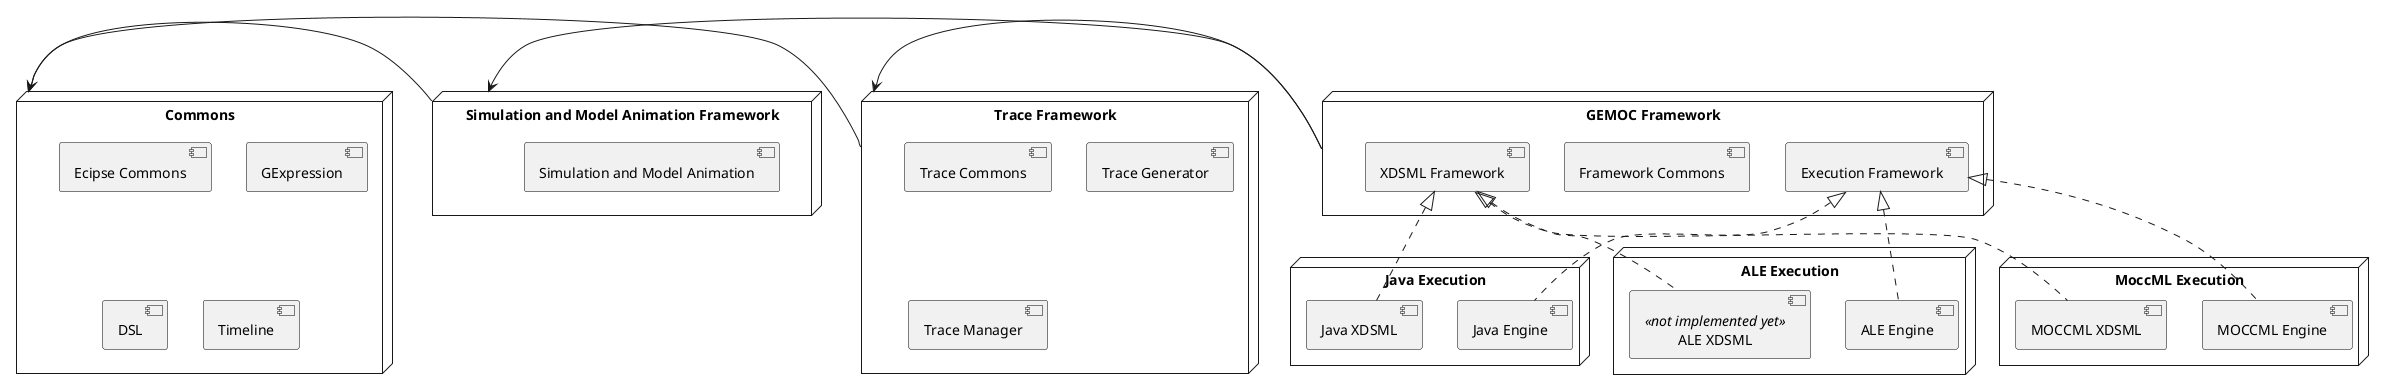 @startuml
skinparam ComponentBorderColor black

scale max 1024 width
scale max 800 height

node "Commons" as commons {
  [Ecipse Commons]
  [GExpression]
  [DSL]
  [Timeline]
}

node  "Simulation and Model Animation Framework" as simulation_model_animation{
  [Simulation and Model Animation]
}
 
node "GEMOC Framework" as gemoc_framework{
  [Execution Framework]
  [Framework Commons]
  [XDSML Framework]
} 

node  "Trace Framework" as trace {
  [Trace Commons]
  [Trace Generator]
  [Trace Manager]
}

node  "Java Execution" as java_execution {
  [Java XDSML]
  [Java Engine]
}

node  "ALE Execution" as ale_execution {
  [ALE XDSML]<<not implemented yet>>
  [ALE Engine]
}
node  "MoccML Execution" as moccml_execution {
  [MOCCML XDSML]
  [MOCCML Engine]
}

commons <- simulation_model_animation
commons <- trace
simulation_model_animation <- gemoc_framework
trace <- gemoc_framework
[XDSML Framework] <|.. [Java XDSML] 
[Execution Framework] <|.. [Java Engine]
[XDSML Framework] <|.. [ALE XDSML] 
[Execution Framework] <|.. [ALE Engine]
[XDSML Framework] <|.. [MOCCML XDSML] 
[Execution Framework] <|.. [MOCCML Engine]

@enduml
